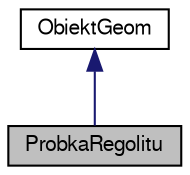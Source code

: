 digraph "ProbkaRegolitu"
{
 // LATEX_PDF_SIZE
  edge [fontname="FreeSans",fontsize="10",labelfontname="FreeSans",labelfontsize="10"];
  node [fontname="FreeSans",fontsize="10",shape=record];
  Node1 [label="ProbkaRegolitu",height=0.2,width=0.4,color="black", fillcolor="grey75", style="filled", fontcolor="black",tooltip="Klasa dziedziczy z ObiekGeom i ma opcjonalnosc sprawdzania, czy aktywnylazik nie koliduje z jej obiek..."];
  Node2 -> Node1 [dir="back",color="midnightblue",fontsize="10",style="solid",fontname="FreeSans"];
  Node2 [label="ObiektGeom",height=0.2,width=0.4,color="black", fillcolor="white", style="filled",URL="$a00109.html",tooltip="Klasa modeluje obiekt geometryczny"];
}
